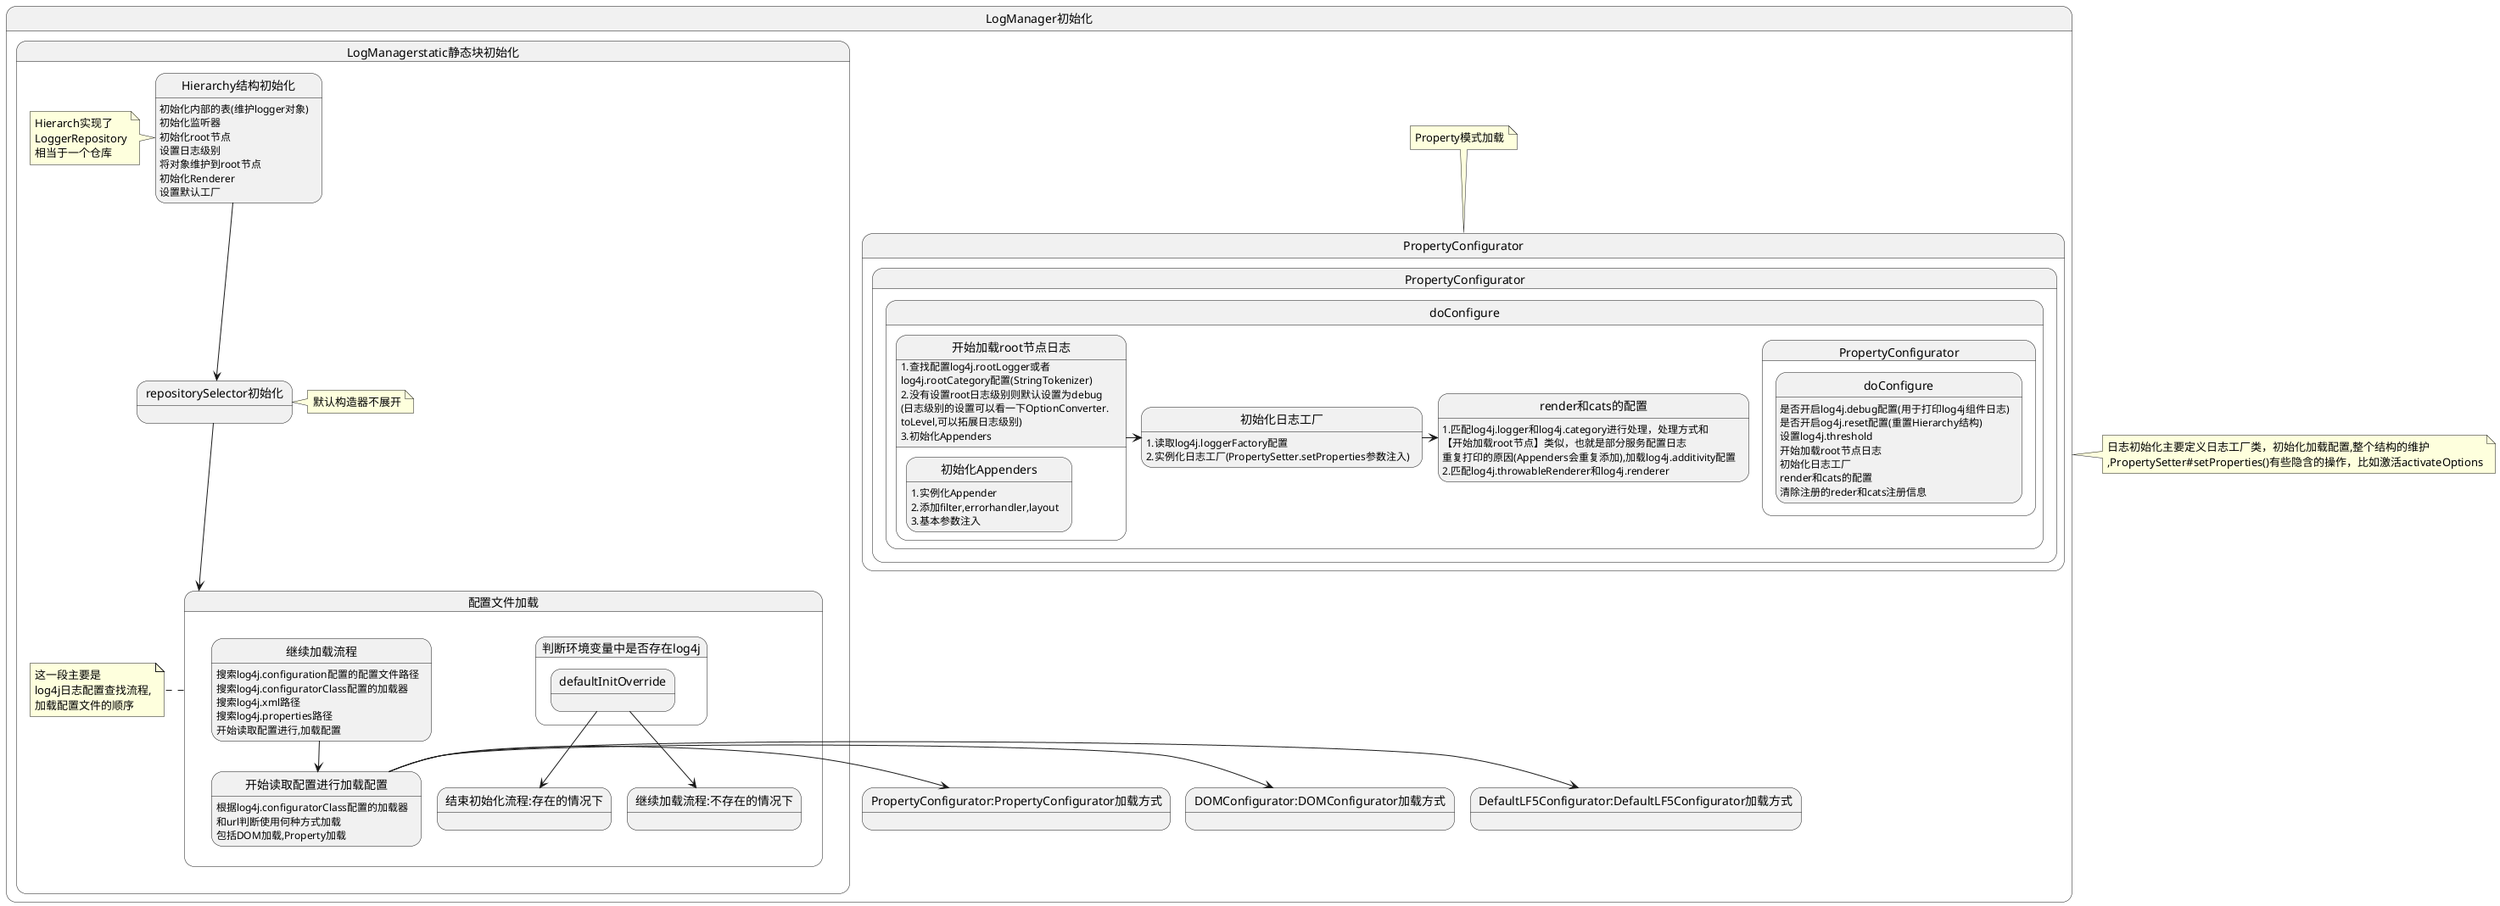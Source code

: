 @startuml LogManager初始化
state LogManager初始化{
    state LogManagerstatic静态块初始化{
        Hierarchy结构初始化-->repositorySelector初始化
        note left of Hierarchy结构初始化:Hierarch实现了\nLoggerRepository\n相当于一个仓库
        Hierarchy结构初始化:初始化内部的表(维护logger对象)
        Hierarchy结构初始化:初始化监听器
        Hierarchy结构初始化:初始化root节点
        Hierarchy结构初始化:设置日志级别
        Hierarchy结构初始化:将对象维护到root节点
        Hierarchy结构初始化:初始化Renderer
        Hierarchy结构初始化:设置默认工厂

        repositorySelector初始化-->配置文件加载
        note right of repositorySelector初始化:默认构造器不展开

        state 配置文件加载{
            判断环境变量中是否存在log4j.defaultInitOverride-->结束初始化流程:存在的情况下
            判断环境变量中是否存在log4j.defaultInitOverride-->继续加载流程:不存在的情况下
            继续加载流程:搜索log4j.configuration配置的配置文件路径
            继续加载流程:搜索log4j.configuratorClass配置的加载器
            继续加载流程:搜索log4j.xml路径
            继续加载流程:搜索log4j.properties路径
            继续加载流程:开始读取配置进行,加载配置
            state 开始读取配置进行加载配置{
                开始读取配置进行加载配置:根据log4j.configuratorClass配置的加载器\n和url判断使用何种方式加载\n包括DOM加载,Property加载

            }
            继续加载流程-->开始读取配置进行加载配置
        }
        note right of 配置文件加载:这一段主要是\nlog4j日志配置查找流程,\n加载配置文件的顺序
    }
    开始读取配置进行加载配置 -right-> PropertyConfigurator:PropertyConfigurator加载方式
    开始读取配置进行加载配置 -right-> DOMConfigurator:DOMConfigurator加载方式
    开始读取配置进行加载配置 -right-> DefaultLF5Configurator:DefaultLF5Configurator加载方式

    state PropertyConfigurator{

        state PropertyConfigurator.doConfigure{
            PropertyConfigurator.doConfigure:是否开启log4j.debug配置(用于打印log4j组件日志)
            PropertyConfigurator.doConfigure:是否开启og4j.reset配置(重置Hierarchy结构)
            PropertyConfigurator.doConfigure:设置log4j.threshold
            PropertyConfigurator.doConfigure:开始加载root节点日志
            PropertyConfigurator.doConfigure:初始化日志工厂
            PropertyConfigurator.doConfigure:render和cats的配置
            PropertyConfigurator.doConfigure:清除注册的reder和cats注册信息
            开始加载root节点日志-right->初始化日志工厂
            初始化日志工厂-right->render和cats的配置
            state 开始加载root节点日志{
                开始加载root节点日志:1.查找配置log4j.rootLogger或者\nlog4j.rootCategory配置(StringTokenizer)
                开始加载root节点日志:2.没有设置root日志级别则默认设置为debug\n(日志级别的设置可以看一下OptionConverter.\ntoLevel,可以拓展日志级别)
                开始加载root节点日志:3.初始化Appenders
                state 初始化Appenders{
                    初始化Appenders:1.实例化Appender
                    初始化Appenders:2.添加filter,errorhandler,layout
                    初始化Appenders:3.基本参数注入
                }
            }
            state 初始化日志工厂{
                初始化日志工厂:1.读取log4j.loggerFactory配置
                初始化日志工厂:2.实例化日志工厂(PropertySetter.setProperties参数注入)
            }
            state render和cats的配置{
                render和cats的配置:1.匹配log4j.logger和log4j.category进行处理，处理方式和\n【开始加载root节点】类似，也就是部分服务配置日志\n重复打印的原因(Appenders会重复添加),加载log4j.additivity配置
                render和cats的配置:2.匹配log4j.throwableRenderer和log4j.renderer
            }
        }

    }
    note top of PropertyConfigurator: Property模式加载
}

note right of LogManager初始化: 日志初始化主要定义日志工厂类，初始化加载配置,整个结构的维护\n,PropertySetter#setProperties()有些隐含的操作，比如激活activateOptions
@enduml